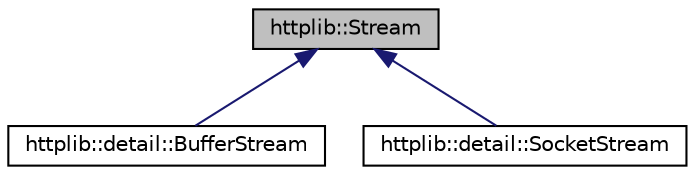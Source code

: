 digraph "httplib::Stream"
{
 // INTERACTIVE_SVG=YES
 // LATEX_PDF_SIZE
  bgcolor="transparent";
  edge [fontname="Helvetica",fontsize="10",labelfontname="Helvetica",labelfontsize="10"];
  node [fontname="Helvetica",fontsize="10",shape=record];
  Node1 [label="httplib::Stream",height=0.2,width=0.4,color="black", fillcolor="grey75", style="filled", fontcolor="black",tooltip=" "];
  Node1 -> Node2 [dir="back",color="midnightblue",fontsize="10",style="solid",fontname="Helvetica"];
  Node2 [label="httplib::detail::BufferStream",height=0.2,width=0.4,color="black",URL="$classhttplib_1_1detail_1_1_buffer_stream.html",tooltip=" "];
  Node1 -> Node3 [dir="back",color="midnightblue",fontsize="10",style="solid",fontname="Helvetica"];
  Node3 [label="httplib::detail::SocketStream",height=0.2,width=0.4,color="black",URL="$classhttplib_1_1detail_1_1_socket_stream.html",tooltip=" "];
}
